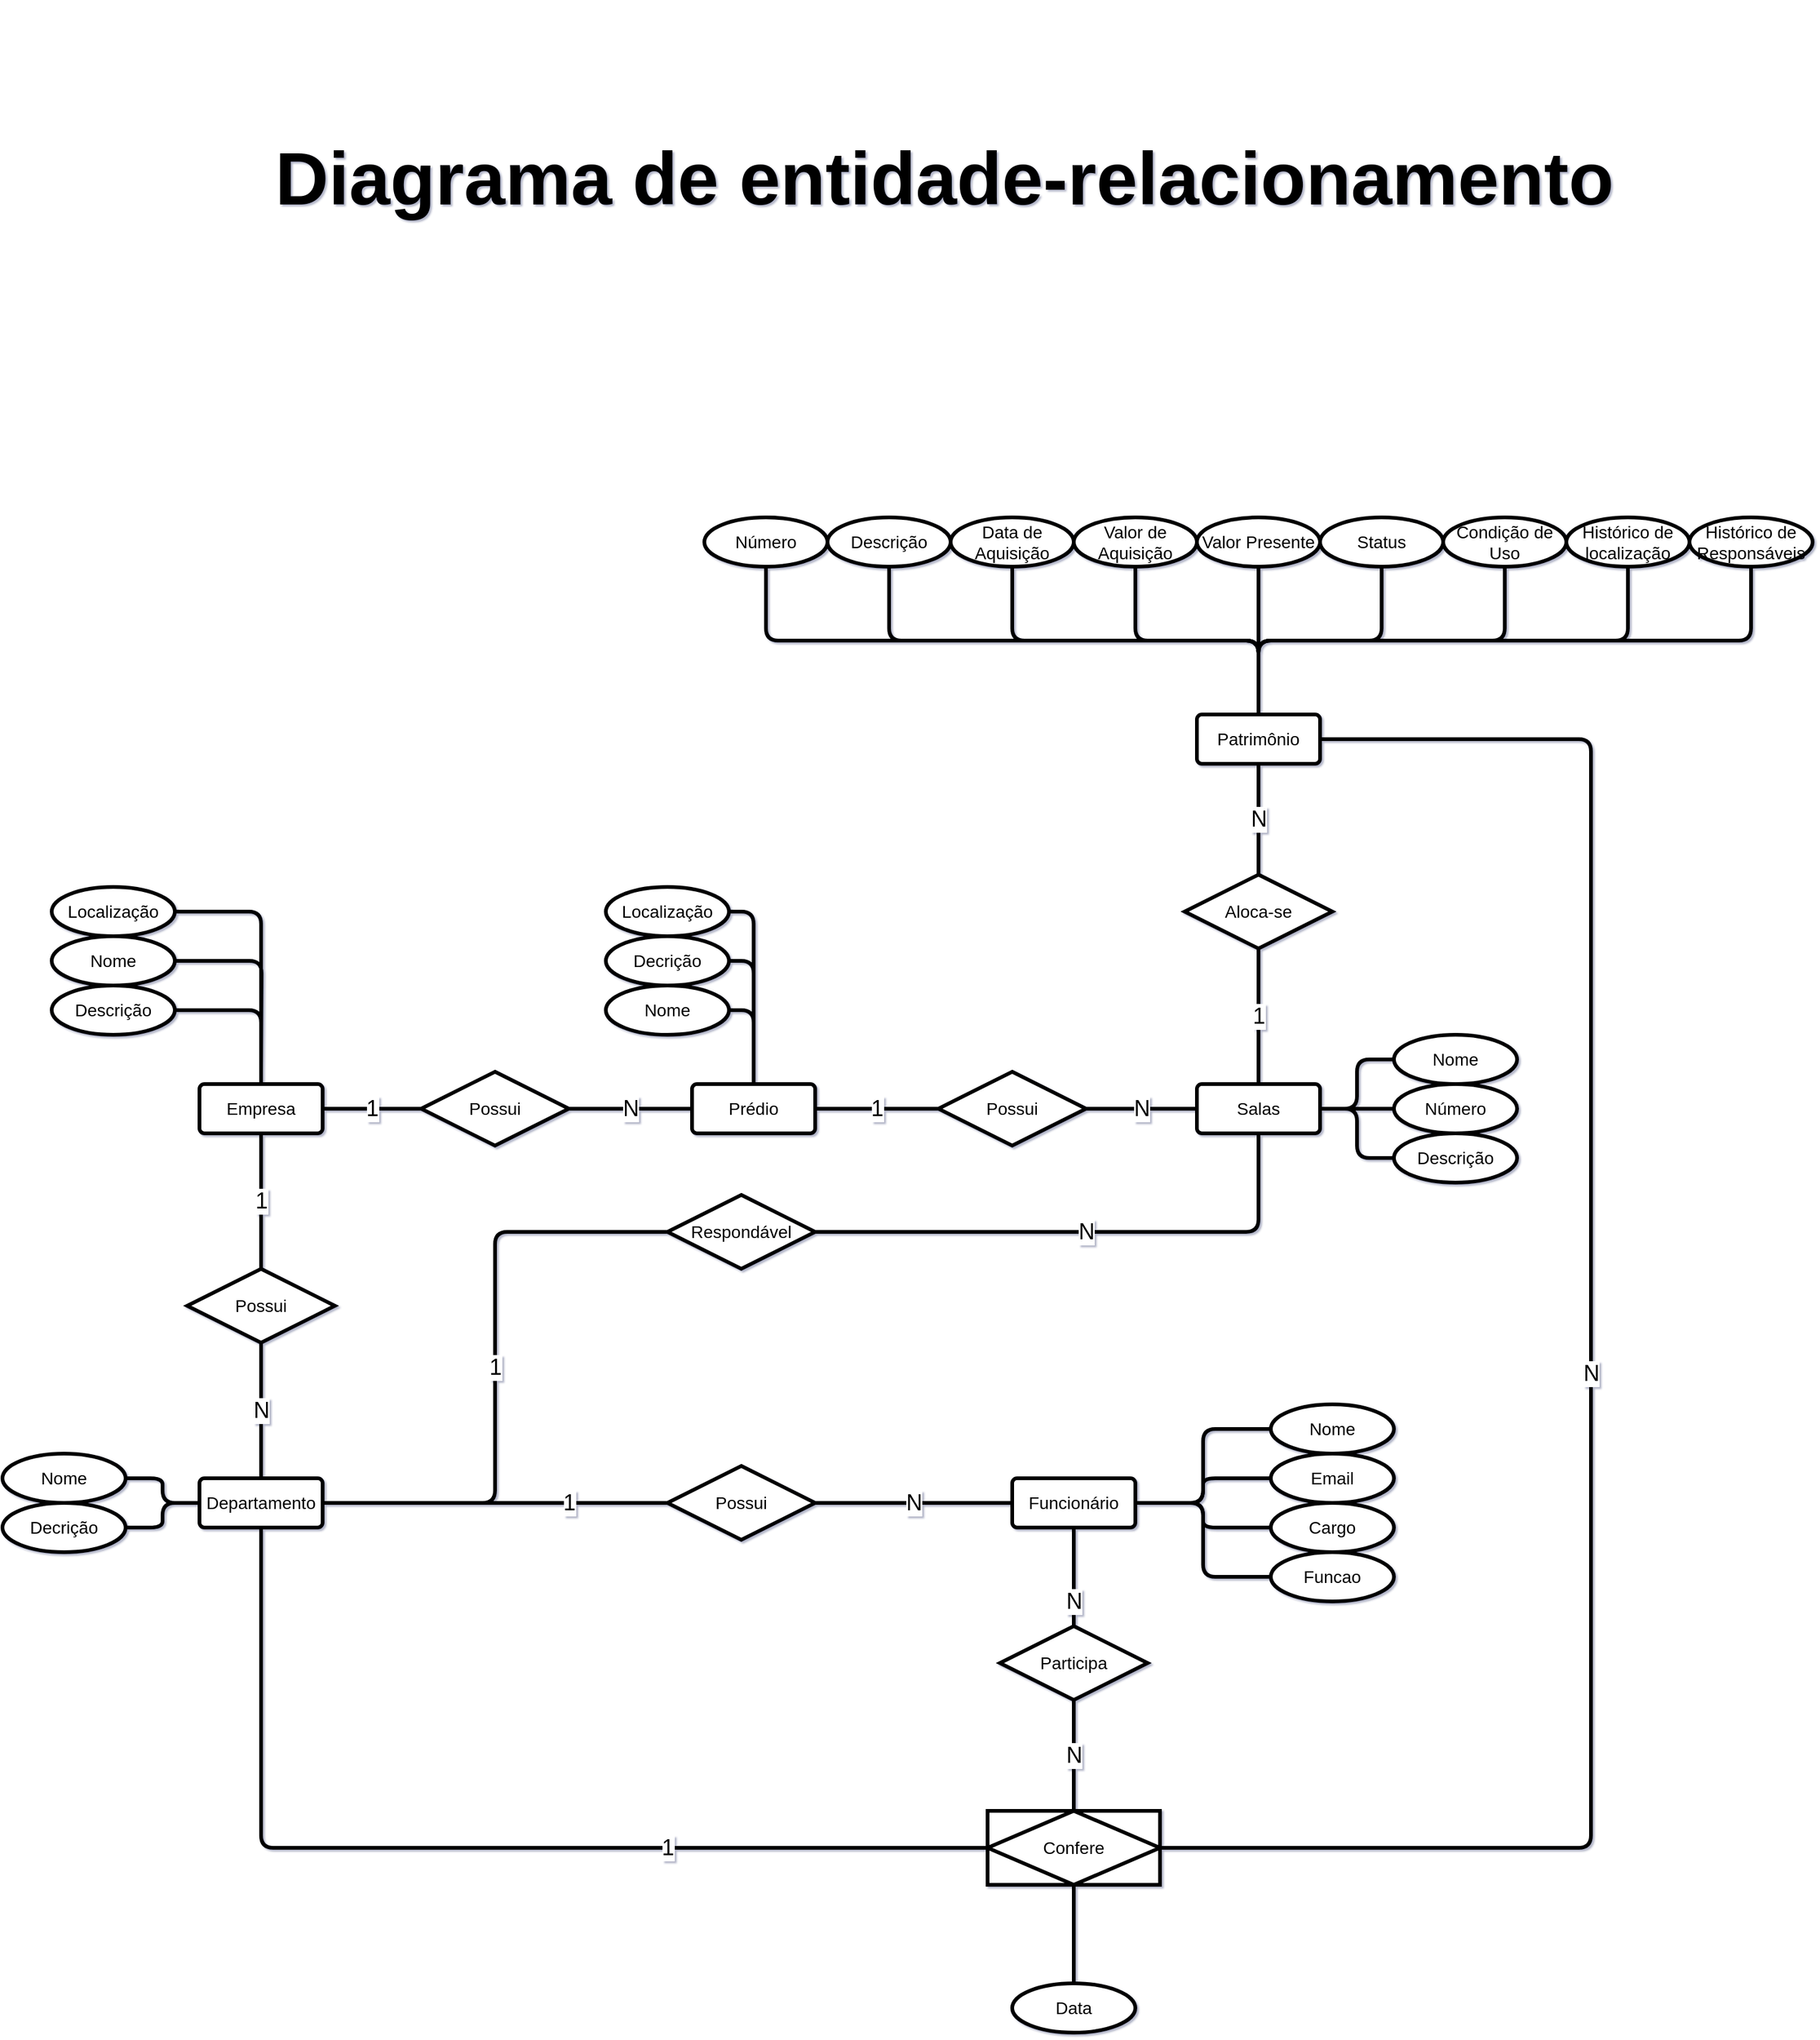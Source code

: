 <mxfile version="24.7.5">
  <diagram name="Page-1" id="T--bDFZihbW74El8pYaS">
    <mxGraphModel dx="3590" dy="2598" grid="1" gridSize="10" guides="1" tooltips="1" connect="1" arrows="1" fold="1" page="0" pageScale="1" pageWidth="850" pageHeight="1100" math="0" shadow="1">
      <root>
        <mxCell id="0" />
        <mxCell id="1" parent="0" />
        <mxCell id="7mthSx3CE8CJNTc02Vdj-50" value="Decrição" style="ellipse;whiteSpace=wrap;html=1;align=center;shadow=0;strokeWidth=3;fontSize=14;" parent="1" vertex="1">
          <mxGeometry x="-410" y="-160" width="100" height="40" as="geometry" />
        </mxCell>
        <mxCell id="7mthSx3CE8CJNTc02Vdj-47" style="edgeStyle=orthogonalEdgeStyle;rounded=1;orthogonalLoop=1;jettySize=auto;html=1;entryX=1;entryY=0.5;entryDx=0;entryDy=0;endArrow=none;endFill=0;curved=0;shadow=0;strokeWidth=3;fontSize=14;" parent="1" source="7mthSx3CE8CJNTc02Vdj-48" target="7mthSx3CE8CJNTc02Vdj-50" edge="1">
          <mxGeometry relative="1" as="geometry" />
        </mxCell>
        <mxCell id="7mthSx3CE8CJNTc02Vdj-65" value="N" style="edgeStyle=orthogonalEdgeStyle;rounded=1;orthogonalLoop=1;jettySize=auto;html=1;entryX=1;entryY=0.5;entryDx=0;entryDy=0;endArrow=none;endFill=0;strokeWidth=3;fontSize=18;shadow=0;curved=0;" parent="1" source="7mthSx3CE8CJNTc02Vdj-48" target="7mthSx3CE8CJNTc02Vdj-63" edge="1">
          <mxGeometry relative="1" as="geometry" />
        </mxCell>
        <mxCell id="7mthSx3CE8CJNTc02Vdj-48" value="Prédio" style="rounded=1;arcSize=10;whiteSpace=wrap;html=1;align=center;shadow=0;strokeWidth=3;fontSize=14;" parent="1" vertex="1">
          <mxGeometry x="-340" y="-40" width="100" height="40" as="geometry" />
        </mxCell>
        <mxCell id="7mthSx3CE8CJNTc02Vdj-46" style="edgeStyle=orthogonalEdgeStyle;rounded=1;orthogonalLoop=1;jettySize=auto;html=1;entryX=1;entryY=0.5;entryDx=0;entryDy=0;endArrow=none;endFill=0;curved=0;shadow=0;strokeWidth=3;fontSize=14;" parent="1" source="7mthSx3CE8CJNTc02Vdj-48" target="7mthSx3CE8CJNTc02Vdj-49" edge="1">
          <mxGeometry relative="1" as="geometry" />
        </mxCell>
        <mxCell id="7mthSx3CE8CJNTc02Vdj-49" value="Nome" style="ellipse;whiteSpace=wrap;html=1;align=center;shadow=0;strokeWidth=3;fontSize=14;" parent="1" vertex="1">
          <mxGeometry x="-410" y="-120" width="100" height="40" as="geometry" />
        </mxCell>
        <mxCell id="7mthSx3CE8CJNTc02Vdj-27" style="edgeStyle=orthogonalEdgeStyle;rounded=1;orthogonalLoop=1;jettySize=auto;html=1;entryX=1;entryY=0.5;entryDx=0;entryDy=0;endArrow=none;endFill=0;curved=0;shadow=0;strokeWidth=3;fontSize=14;" parent="1" source="7mthSx3CE8CJNTc02Vdj-3" target="7mthSx3CE8CJNTc02Vdj-18" edge="1">
          <mxGeometry relative="1" as="geometry" />
        </mxCell>
        <mxCell id="7mthSx3CE8CJNTc02Vdj-28" style="edgeStyle=orthogonalEdgeStyle;rounded=1;orthogonalLoop=1;jettySize=auto;html=1;entryX=1;entryY=0.5;entryDx=0;entryDy=0;endArrow=none;endFill=0;curved=0;shadow=0;strokeWidth=3;fontSize=14;" parent="1" source="7mthSx3CE8CJNTc02Vdj-3" target="7mthSx3CE8CJNTc02Vdj-19" edge="1">
          <mxGeometry relative="1" as="geometry" />
        </mxCell>
        <mxCell id="7mthSx3CE8CJNTc02Vdj-85" value="1" style="edgeStyle=orthogonalEdgeStyle;rounded=1;orthogonalLoop=1;jettySize=auto;html=1;entryX=0;entryY=0.5;entryDx=0;entryDy=0;strokeWidth=3;endArrow=none;endFill=0;fontSize=18;shadow=0;curved=0;" parent="1" source="7mthSx3CE8CJNTc02Vdj-3" target="7mthSx3CE8CJNTc02Vdj-84" edge="1">
          <mxGeometry relative="1" as="geometry">
            <Array as="points">
              <mxPoint x="-500" y="300" />
              <mxPoint x="-500" y="80" />
            </Array>
          </mxGeometry>
        </mxCell>
        <mxCell id="7mthSx3CE8CJNTc02Vdj-95" value="1" style="edgeStyle=orthogonalEdgeStyle;rounded=1;orthogonalLoop=1;jettySize=auto;html=1;entryX=0;entryY=0.5;entryDx=0;entryDy=0;strokeWidth=3;endArrow=none;endFill=0;exitX=0.5;exitY=1;exitDx=0;exitDy=0;fontSize=18;shadow=0;curved=0;" parent="1" source="7mthSx3CE8CJNTc02Vdj-3" target="7mthSx3CE8CJNTc02Vdj-104" edge="1">
          <mxGeometry x="0.389" relative="1" as="geometry">
            <mxPoint x="-1" as="offset" />
          </mxGeometry>
        </mxCell>
        <mxCell id="7mthSx3CE8CJNTc02Vdj-3" value="Departamento" style="rounded=1;arcSize=10;whiteSpace=wrap;html=1;align=center;shadow=0;strokeWidth=3;container=0;fontSize=14;" parent="1" vertex="1">
          <mxGeometry x="-740" y="280" width="100" height="40" as="geometry" />
        </mxCell>
        <mxCell id="7mthSx3CE8CJNTc02Vdj-18" value="Nome" style="ellipse;whiteSpace=wrap;html=1;align=center;shadow=0;strokeWidth=3;container=0;fontSize=14;" parent="1" vertex="1">
          <mxGeometry x="-900" y="260" width="100" height="40" as="geometry" />
        </mxCell>
        <mxCell id="7mthSx3CE8CJNTc02Vdj-19" value="Decrição" style="ellipse;whiteSpace=wrap;html=1;align=center;shadow=0;strokeWidth=3;container=0;fontSize=14;" parent="1" vertex="1">
          <mxGeometry x="-900" y="300" width="100" height="40" as="geometry" />
        </mxCell>
        <mxCell id="SAccm9rSHpC1ZqSbtUUq-11" style="edgeStyle=orthogonalEdgeStyle;rounded=1;orthogonalLoop=1;jettySize=auto;html=1;entryX=0.5;entryY=1;entryDx=0;entryDy=0;exitX=0.5;exitY=0;exitDx=0;exitDy=0;endArrow=none;endFill=0;curved=0;strokeWidth=3;shadow=0;" edge="1" parent="1" source="7mthSx3CE8CJNTc02Vdj-5" target="SAccm9rSHpC1ZqSbtUUq-8">
          <mxGeometry relative="1" as="geometry" />
        </mxCell>
        <mxCell id="SAccm9rSHpC1ZqSbtUUq-12" style="edgeStyle=orthogonalEdgeStyle;rounded=1;orthogonalLoop=1;jettySize=auto;html=1;entryX=0.5;entryY=1;entryDx=0;entryDy=0;exitX=0.5;exitY=0;exitDx=0;exitDy=0;endArrow=none;endFill=0;curved=0;strokeWidth=3;shadow=0;" edge="1" parent="1" source="7mthSx3CE8CJNTc02Vdj-5" target="SAccm9rSHpC1ZqSbtUUq-7">
          <mxGeometry relative="1" as="geometry" />
        </mxCell>
        <mxCell id="SAccm9rSHpC1ZqSbtUUq-13" style="edgeStyle=orthogonalEdgeStyle;rounded=1;orthogonalLoop=1;jettySize=auto;html=1;entryX=0.5;entryY=1;entryDx=0;entryDy=0;exitX=0.5;exitY=0;exitDx=0;exitDy=0;endArrow=none;endFill=0;curved=0;strokeWidth=3;shadow=0;" edge="1" parent="1" source="7mthSx3CE8CJNTc02Vdj-5" target="SAccm9rSHpC1ZqSbtUUq-9">
          <mxGeometry relative="1" as="geometry" />
        </mxCell>
        <mxCell id="SAccm9rSHpC1ZqSbtUUq-14" style="edgeStyle=orthogonalEdgeStyle;rounded=1;orthogonalLoop=1;jettySize=auto;html=1;entryX=0.5;entryY=1;entryDx=0;entryDy=0;endArrow=none;endFill=0;curved=0;strokeWidth=3;shadow=0;" edge="1" parent="1" source="7mthSx3CE8CJNTc02Vdj-5" target="SAccm9rSHpC1ZqSbtUUq-1">
          <mxGeometry relative="1" as="geometry" />
        </mxCell>
        <mxCell id="SAccm9rSHpC1ZqSbtUUq-15" style="edgeStyle=orthogonalEdgeStyle;rounded=1;orthogonalLoop=1;jettySize=auto;html=1;entryX=0.5;entryY=1;entryDx=0;entryDy=0;endArrow=none;endFill=0;curved=0;strokeWidth=3;shadow=0;" edge="1" parent="1" source="7mthSx3CE8CJNTc02Vdj-5" target="SAccm9rSHpC1ZqSbtUUq-2">
          <mxGeometry relative="1" as="geometry" />
        </mxCell>
        <mxCell id="SAccm9rSHpC1ZqSbtUUq-16" style="edgeStyle=orthogonalEdgeStyle;rounded=1;orthogonalLoop=1;jettySize=auto;html=1;entryX=0.5;entryY=1;entryDx=0;entryDy=0;endArrow=none;endFill=0;curved=0;strokeWidth=3;shadow=0;" edge="1" parent="1" source="7mthSx3CE8CJNTc02Vdj-5" target="SAccm9rSHpC1ZqSbtUUq-3">
          <mxGeometry relative="1" as="geometry" />
        </mxCell>
        <mxCell id="SAccm9rSHpC1ZqSbtUUq-17" style="edgeStyle=orthogonalEdgeStyle;rounded=1;orthogonalLoop=1;jettySize=auto;html=1;entryX=0.5;entryY=1;entryDx=0;entryDy=0;exitX=0.5;exitY=0;exitDx=0;exitDy=0;endArrow=none;endFill=0;curved=0;strokeWidth=3;shadow=0;" edge="1" parent="1" source="7mthSx3CE8CJNTc02Vdj-5" target="SAccm9rSHpC1ZqSbtUUq-4">
          <mxGeometry relative="1" as="geometry">
            <mxPoint x="120" y="-350" as="sourcePoint" />
            <Array as="points">
              <mxPoint x="120" y="-400" />
              <mxPoint x="320" y="-400" />
            </Array>
          </mxGeometry>
        </mxCell>
        <mxCell id="SAccm9rSHpC1ZqSbtUUq-18" style="edgeStyle=orthogonalEdgeStyle;rounded=1;orthogonalLoop=1;jettySize=auto;html=1;entryX=0.5;entryY=1;entryDx=0;entryDy=0;exitX=0.5;exitY=0;exitDx=0;exitDy=0;endArrow=none;endFill=0;curved=0;strokeWidth=3;shadow=0;" edge="1" parent="1" source="7mthSx3CE8CJNTc02Vdj-5" target="SAccm9rSHpC1ZqSbtUUq-5">
          <mxGeometry relative="1" as="geometry" />
        </mxCell>
        <mxCell id="SAccm9rSHpC1ZqSbtUUq-19" style="edgeStyle=orthogonalEdgeStyle;rounded=1;orthogonalLoop=1;jettySize=auto;html=1;entryX=0.5;entryY=1;entryDx=0;entryDy=0;exitX=0.5;exitY=0;exitDx=0;exitDy=0;endArrow=none;endFill=0;curved=0;strokeWidth=3;shadow=0;" edge="1" parent="1" source="7mthSx3CE8CJNTc02Vdj-5" target="SAccm9rSHpC1ZqSbtUUq-6">
          <mxGeometry relative="1" as="geometry">
            <Array as="points">
              <mxPoint x="120" y="-400" />
              <mxPoint x="520" y="-400" />
            </Array>
          </mxGeometry>
        </mxCell>
        <mxCell id="7mthSx3CE8CJNTc02Vdj-5" value="Patrimônio" style="rounded=1;arcSize=10;whiteSpace=wrap;html=1;align=center;shadow=0;strokeWidth=3;container=0;fontSize=14;" parent="1" vertex="1">
          <mxGeometry x="70" y="-340" width="100" height="40" as="geometry" />
        </mxCell>
        <mxCell id="7mthSx3CE8CJNTc02Vdj-34" style="edgeStyle=orthogonalEdgeStyle;rounded=1;orthogonalLoop=1;jettySize=auto;html=1;endArrow=none;endFill=0;curved=0;shadow=0;strokeWidth=3;fontSize=14;entryX=0.5;entryY=1;entryDx=0;entryDy=0;" parent="1" source="7mthSx3CE8CJNTc02Vdj-26" target="7mthSx3CE8CJNTc02Vdj-104" edge="1">
          <mxGeometry relative="1" as="geometry" />
        </mxCell>
        <mxCell id="7mthSx3CE8CJNTc02Vdj-26" value="&lt;div style=&quot;font-size: 14px;&quot;&gt;Data&lt;/div&gt;" style="ellipse;whiteSpace=wrap;html=1;align=center;shadow=0;strokeWidth=3;container=0;fontSize=14;" parent="1" vertex="1">
          <mxGeometry x="-80" y="690" width="100" height="40" as="geometry" />
        </mxCell>
        <mxCell id="7mthSx3CE8CJNTc02Vdj-29" style="edgeStyle=orthogonalEdgeStyle;rounded=1;orthogonalLoop=1;jettySize=auto;html=1;entryX=0;entryY=0.5;entryDx=0;entryDy=0;endArrow=none;endFill=0;curved=0;shadow=0;strokeWidth=3;fontSize=14;" parent="1" source="7mthSx3CE8CJNTc02Vdj-4" target="7mthSx3CE8CJNTc02Vdj-22" edge="1">
          <mxGeometry relative="1" as="geometry" />
        </mxCell>
        <mxCell id="7mthSx3CE8CJNTc02Vdj-30" style="edgeStyle=orthogonalEdgeStyle;rounded=1;orthogonalLoop=1;jettySize=auto;html=1;entryX=0;entryY=0.5;entryDx=0;entryDy=0;endArrow=none;endFill=0;curved=0;shadow=0;strokeWidth=3;fontSize=14;" parent="1" source="7mthSx3CE8CJNTc02Vdj-4" target="7mthSx3CE8CJNTc02Vdj-23" edge="1">
          <mxGeometry relative="1" as="geometry" />
        </mxCell>
        <mxCell id="7mthSx3CE8CJNTc02Vdj-31" style="edgeStyle=orthogonalEdgeStyle;rounded=1;orthogonalLoop=1;jettySize=auto;html=1;entryX=0;entryY=0.5;entryDx=0;entryDy=0;endArrow=none;endFill=0;curved=0;shadow=0;strokeWidth=3;fontSize=14;" parent="1" source="7mthSx3CE8CJNTc02Vdj-4" target="7mthSx3CE8CJNTc02Vdj-24" edge="1">
          <mxGeometry relative="1" as="geometry" />
        </mxCell>
        <mxCell id="7mthSx3CE8CJNTc02Vdj-32" style="edgeStyle=orthogonalEdgeStyle;rounded=1;orthogonalLoop=1;jettySize=auto;html=1;entryX=0;entryY=0.5;entryDx=0;entryDy=0;endArrow=none;endFill=0;curved=0;shadow=0;strokeWidth=3;fontSize=14;" parent="1" source="7mthSx3CE8CJNTc02Vdj-4" target="7mthSx3CE8CJNTc02Vdj-25" edge="1">
          <mxGeometry relative="1" as="geometry" />
        </mxCell>
        <mxCell id="7mthSx3CE8CJNTc02Vdj-102" value="N" style="edgeStyle=orthogonalEdgeStyle;rounded=1;orthogonalLoop=1;jettySize=auto;html=1;entryX=0.5;entryY=0;entryDx=0;entryDy=0;endArrow=none;endFill=0;strokeWidth=3;fontSize=18;shadow=0;curved=0;" parent="1" source="7mthSx3CE8CJNTc02Vdj-4" target="7mthSx3CE8CJNTc02Vdj-101" edge="1">
          <mxGeometry relative="1" as="geometry">
            <mxPoint x="-30" y="420" as="targetPoint" />
            <Array as="points">
              <mxPoint x="-30" y="420" />
              <mxPoint x="-30" y="420" />
            </Array>
          </mxGeometry>
        </mxCell>
        <mxCell id="7mthSx3CE8CJNTc02Vdj-4" value="&lt;div style=&quot;font-size: 14px;&quot;&gt;Funcionário&lt;/div&gt;" style="rounded=1;arcSize=10;whiteSpace=wrap;html=1;align=center;shadow=0;strokeWidth=3;container=0;fontSize=14;" parent="1" vertex="1">
          <mxGeometry x="-80" y="280" width="100" height="40" as="geometry" />
        </mxCell>
        <mxCell id="7mthSx3CE8CJNTc02Vdj-22" value="Nome" style="ellipse;whiteSpace=wrap;html=1;align=center;shadow=0;strokeWidth=3;container=0;fontSize=14;" parent="1" vertex="1">
          <mxGeometry x="130" y="220" width="100" height="40" as="geometry" />
        </mxCell>
        <mxCell id="7mthSx3CE8CJNTc02Vdj-23" value="Email" style="ellipse;whiteSpace=wrap;html=1;align=center;shadow=0;strokeWidth=3;container=0;fontSize=14;" parent="1" vertex="1">
          <mxGeometry x="130" y="260" width="100" height="40" as="geometry" />
        </mxCell>
        <mxCell id="7mthSx3CE8CJNTc02Vdj-24" value="Cargo" style="ellipse;whiteSpace=wrap;html=1;align=center;shadow=0;strokeWidth=3;container=0;fontSize=14;" parent="1" vertex="1">
          <mxGeometry x="130" y="300" width="100" height="40" as="geometry" />
        </mxCell>
        <mxCell id="7mthSx3CE8CJNTc02Vdj-25" value="Funcao" style="ellipse;whiteSpace=wrap;html=1;align=center;shadow=0;strokeWidth=3;container=0;fontSize=14;" parent="1" vertex="1">
          <mxGeometry x="130" y="340" width="100" height="40" as="geometry" />
        </mxCell>
        <mxCell id="7mthSx3CE8CJNTc02Vdj-92" value="1" style="edgeStyle=orthogonalEdgeStyle;rounded=1;orthogonalLoop=1;jettySize=auto;html=1;entryX=0.5;entryY=1;entryDx=0;entryDy=0;strokeWidth=3;endArrow=none;endFill=0;fontSize=18;shadow=0;curved=0;" parent="1" source="7mthSx3CE8CJNTc02Vdj-2" target="7mthSx3CE8CJNTc02Vdj-91" edge="1">
          <mxGeometry relative="1" as="geometry" />
        </mxCell>
        <mxCell id="7mthSx3CE8CJNTc02Vdj-2" value="Salas" style="rounded=1;arcSize=10;whiteSpace=wrap;html=1;align=center;shadow=0;strokeWidth=3;container=0;fontSize=14;" parent="1" vertex="1">
          <mxGeometry x="70" y="-40" width="100" height="40" as="geometry" />
        </mxCell>
        <mxCell id="7mthSx3CE8CJNTc02Vdj-14" style="edgeStyle=orthogonalEdgeStyle;rounded=1;orthogonalLoop=1;jettySize=auto;html=1;curved=0;endArrow=none;endFill=0;shadow=0;strokeWidth=3;fontSize=14;" parent="1" source="7mthSx3CE8CJNTc02Vdj-11" target="7mthSx3CE8CJNTc02Vdj-2" edge="1">
          <mxGeometry relative="1" as="geometry" />
        </mxCell>
        <mxCell id="7mthSx3CE8CJNTc02Vdj-11" value="&lt;div style=&quot;font-size: 14px;&quot;&gt;Nome&lt;/div&gt;" style="ellipse;whiteSpace=wrap;html=1;align=center;shadow=0;strokeWidth=3;container=0;fontSize=14;" parent="1" vertex="1">
          <mxGeometry x="230" y="-80" width="100" height="40" as="geometry" />
        </mxCell>
        <mxCell id="7mthSx3CE8CJNTc02Vdj-15" style="edgeStyle=orthogonalEdgeStyle;rounded=1;orthogonalLoop=1;jettySize=auto;html=1;curved=0;endArrow=none;endFill=0;shadow=0;strokeWidth=3;entryX=1;entryY=0.5;entryDx=0;entryDy=0;fontSize=14;" parent="1" source="7mthSx3CE8CJNTc02Vdj-12" target="7mthSx3CE8CJNTc02Vdj-2" edge="1">
          <mxGeometry relative="1" as="geometry">
            <mxPoint x="130" y="80" as="targetPoint" />
          </mxGeometry>
        </mxCell>
        <mxCell id="7mthSx3CE8CJNTc02Vdj-12" value="Número" style="ellipse;whiteSpace=wrap;html=1;align=center;shadow=0;strokeWidth=3;container=0;fontSize=14;" parent="1" vertex="1">
          <mxGeometry x="230" y="-40" width="100" height="40" as="geometry" />
        </mxCell>
        <mxCell id="7mthSx3CE8CJNTc02Vdj-16" style="edgeStyle=orthogonalEdgeStyle;rounded=1;orthogonalLoop=1;jettySize=auto;html=1;entryX=1;entryY=0.5;entryDx=0;entryDy=0;curved=0;endArrow=none;endFill=0;shadow=0;strokeWidth=3;fontSize=14;" parent="1" source="7mthSx3CE8CJNTc02Vdj-13" target="7mthSx3CE8CJNTc02Vdj-2" edge="1">
          <mxGeometry relative="1" as="geometry" />
        </mxCell>
        <mxCell id="7mthSx3CE8CJNTc02Vdj-13" value="Descrição" style="ellipse;whiteSpace=wrap;html=1;align=center;shadow=0;strokeWidth=3;container=0;fontSize=14;" parent="1" vertex="1">
          <mxGeometry x="230" width="100" height="40" as="geometry" />
        </mxCell>
        <mxCell id="7mthSx3CE8CJNTc02Vdj-63" value="Possui" style="shape=rhombus;perimeter=rhombusPerimeter;whiteSpace=wrap;html=1;align=center;shadow=0;strokeWidth=3;fontSize=14;" parent="1" vertex="1">
          <mxGeometry x="-560" y="-50" width="120" height="60" as="geometry" />
        </mxCell>
        <mxCell id="7mthSx3CE8CJNTc02Vdj-64" value="&lt;div style=&quot;font-size: 18px;&quot;&gt;1&lt;/div&gt;" style="edgeStyle=orthogonalEdgeStyle;rounded=1;orthogonalLoop=1;jettySize=auto;html=1;entryX=0;entryY=0.5;entryDx=0;entryDy=0;endArrow=none;endFill=0;strokeWidth=3;fontSize=18;shadow=0;curved=0;" parent="1" source="7mthSx3CE8CJNTc02Vdj-1" target="7mthSx3CE8CJNTc02Vdj-63" edge="1">
          <mxGeometry relative="1" as="geometry" />
        </mxCell>
        <mxCell id="7mthSx3CE8CJNTc02Vdj-69" value="N" style="edgeStyle=orthogonalEdgeStyle;rounded=1;orthogonalLoop=1;jettySize=auto;html=1;entryX=0.5;entryY=1;entryDx=0;entryDy=0;endArrow=none;endFill=0;strokeWidth=3;exitX=0.5;exitY=0;exitDx=0;exitDy=0;fontSize=18;shadow=0;curved=0;" parent="1" source="7mthSx3CE8CJNTc02Vdj-3" target="7mthSx3CE8CJNTc02Vdj-70" edge="1">
          <mxGeometry relative="1" as="geometry">
            <mxPoint x="-330" y="130" as="sourcePoint" />
          </mxGeometry>
        </mxCell>
        <mxCell id="7mthSx3CE8CJNTc02Vdj-70" value="Possui" style="shape=rhombus;perimeter=rhombusPerimeter;whiteSpace=wrap;html=1;align=center;shadow=0;strokeWidth=3;fontSize=14;" parent="1" vertex="1">
          <mxGeometry x="-750" y="110" width="120" height="60" as="geometry" />
        </mxCell>
        <mxCell id="7mthSx3CE8CJNTc02Vdj-71" value="&lt;div style=&quot;font-size: 18px;&quot;&gt;1&lt;/div&gt;" style="edgeStyle=orthogonalEdgeStyle;rounded=1;orthogonalLoop=1;jettySize=auto;html=1;endArrow=none;endFill=0;strokeWidth=3;exitX=0.5;exitY=1;exitDx=0;exitDy=0;entryX=0.5;entryY=0;entryDx=0;entryDy=0;fontSize=18;shadow=0;curved=0;" parent="1" source="7mthSx3CE8CJNTc02Vdj-1" target="7mthSx3CE8CJNTc02Vdj-70" edge="1">
          <mxGeometry relative="1" as="geometry">
            <mxPoint x="-720" y="130" as="sourcePoint" />
            <mxPoint x="-530" y="90" as="targetPoint" />
          </mxGeometry>
        </mxCell>
        <mxCell id="7mthSx3CE8CJNTc02Vdj-81" value="N" style="edgeStyle=orthogonalEdgeStyle;rounded=1;orthogonalLoop=1;jettySize=auto;html=1;entryX=1;entryY=0.5;entryDx=0;entryDy=0;endArrow=none;endFill=0;strokeWidth=3;exitX=0;exitY=0.5;exitDx=0;exitDy=0;fontSize=18;shadow=0;curved=0;" parent="1" source="7mthSx3CE8CJNTc02Vdj-2" target="7mthSx3CE8CJNTc02Vdj-82" edge="1">
          <mxGeometry relative="1" as="geometry">
            <mxPoint x="70" y="-90" as="sourcePoint" />
          </mxGeometry>
        </mxCell>
        <mxCell id="7mthSx3CE8CJNTc02Vdj-82" value="Possui" style="shape=rhombus;perimeter=rhombusPerimeter;whiteSpace=wrap;html=1;align=center;shadow=0;strokeWidth=3;fontSize=14;" parent="1" vertex="1">
          <mxGeometry x="-140" y="-50" width="120" height="60" as="geometry" />
        </mxCell>
        <mxCell id="7mthSx3CE8CJNTc02Vdj-83" value="&lt;div style=&quot;font-size: 18px;&quot;&gt;1&lt;/div&gt;" style="edgeStyle=orthogonalEdgeStyle;rounded=1;orthogonalLoop=1;jettySize=auto;html=1;entryX=0;entryY=0.5;entryDx=0;entryDy=0;endArrow=none;endFill=0;strokeWidth=3;exitX=1;exitY=0.5;exitDx=0;exitDy=0;fontSize=18;shadow=0;curved=0;" parent="1" source="7mthSx3CE8CJNTc02Vdj-48" target="7mthSx3CE8CJNTc02Vdj-82" edge="1">
          <mxGeometry relative="1" as="geometry">
            <mxPoint x="-230" y="-90" as="sourcePoint" />
          </mxGeometry>
        </mxCell>
        <mxCell id="7mthSx3CE8CJNTc02Vdj-1" value="&lt;div style=&quot;font-size: 14px;&quot;&gt;Empresa&lt;/div&gt;" style="rounded=1;arcSize=10;whiteSpace=wrap;html=1;align=center;shadow=0;strokeWidth=3;fontSize=14;" parent="1" vertex="1">
          <mxGeometry x="-740" y="-40" width="100" height="40" as="geometry" />
        </mxCell>
        <mxCell id="7mthSx3CE8CJNTc02Vdj-10" style="edgeStyle=orthogonalEdgeStyle;rounded=1;orthogonalLoop=1;jettySize=auto;html=1;entryX=0.5;entryY=0;entryDx=0;entryDy=0;curved=0;endArrow=none;endFill=0;strokeColor=default;shadow=0;strokeWidth=3;fontSize=14;" parent="1" source="7mthSx3CE8CJNTc02Vdj-7" target="7mthSx3CE8CJNTc02Vdj-1" edge="1">
          <mxGeometry relative="1" as="geometry" />
        </mxCell>
        <mxCell id="7mthSx3CE8CJNTc02Vdj-7" value="&lt;div style=&quot;font-size: 14px;&quot;&gt;Descrição&lt;/div&gt;" style="ellipse;whiteSpace=wrap;html=1;align=center;shadow=0;strokeWidth=3;fontSize=14;" parent="1" vertex="1">
          <mxGeometry x="-860" y="-120" width="100" height="40" as="geometry" />
        </mxCell>
        <mxCell id="7mthSx3CE8CJNTc02Vdj-9" style="edgeStyle=orthogonalEdgeStyle;rounded=1;orthogonalLoop=1;jettySize=auto;html=1;exitX=1;exitY=0.5;exitDx=0;exitDy=0;endArrow=none;endFill=0;curved=0;shadow=0;strokeWidth=3;fontSize=14;" parent="1" source="7mthSx3CE8CJNTc02Vdj-8" edge="1">
          <mxGeometry relative="1" as="geometry">
            <mxPoint x="-690" y="-50" as="targetPoint" />
          </mxGeometry>
        </mxCell>
        <mxCell id="7mthSx3CE8CJNTc02Vdj-8" value="Nome" style="ellipse;whiteSpace=wrap;html=1;align=center;shadow=0;strokeWidth=3;fontSize=14;" parent="1" vertex="1">
          <mxGeometry x="-860" y="-160" width="100" height="40" as="geometry" />
        </mxCell>
        <mxCell id="7mthSx3CE8CJNTc02Vdj-86" value="N" style="edgeStyle=orthogonalEdgeStyle;rounded=1;orthogonalLoop=1;jettySize=auto;html=1;strokeWidth=3;endArrow=none;endFill=0;fontSize=18;shadow=0;curved=0;" parent="1" source="7mthSx3CE8CJNTc02Vdj-84" target="7mthSx3CE8CJNTc02Vdj-2" edge="1">
          <mxGeometry relative="1" as="geometry" />
        </mxCell>
        <mxCell id="7mthSx3CE8CJNTc02Vdj-84" value="Respondável" style="shape=rhombus;perimeter=rhombusPerimeter;whiteSpace=wrap;html=1;align=center;strokeWidth=3;fontSize=14;shadow=0;" parent="1" vertex="1">
          <mxGeometry x="-360" y="50" width="120" height="60" as="geometry" />
        </mxCell>
        <mxCell id="7mthSx3CE8CJNTc02Vdj-88" value="N" style="edgeStyle=orthogonalEdgeStyle;rounded=1;orthogonalLoop=1;jettySize=auto;html=1;entryX=1;entryY=0.5;entryDx=0;entryDy=0;endArrow=none;endFill=0;strokeWidth=3;exitX=0;exitY=0.5;exitDx=0;exitDy=0;fontSize=18;shadow=0;curved=0;" parent="1" source="7mthSx3CE8CJNTc02Vdj-4" target="7mthSx3CE8CJNTc02Vdj-89" edge="1">
          <mxGeometry relative="1" as="geometry">
            <mxPoint x="-70" y="320" as="sourcePoint" />
          </mxGeometry>
        </mxCell>
        <mxCell id="7mthSx3CE8CJNTc02Vdj-89" value="Possui" style="shape=rhombus;perimeter=rhombusPerimeter;whiteSpace=wrap;html=1;align=center;shadow=0;strokeWidth=3;fontSize=14;" parent="1" vertex="1">
          <mxGeometry x="-360" y="270" width="120" height="60" as="geometry" />
        </mxCell>
        <mxCell id="7mthSx3CE8CJNTc02Vdj-90" value="&lt;div style=&quot;font-size: 18px;&quot;&gt;1&lt;/div&gt;" style="edgeStyle=orthogonalEdgeStyle;rounded=1;orthogonalLoop=1;jettySize=auto;html=1;entryX=0;entryY=0.5;entryDx=0;entryDy=0;endArrow=none;endFill=0;strokeWidth=3;exitX=1;exitY=0.5;exitDx=0;exitDy=0;fontSize=18;shadow=0;curved=0;" parent="1" source="7mthSx3CE8CJNTc02Vdj-3" target="7mthSx3CE8CJNTc02Vdj-89" edge="1">
          <mxGeometry x="0.429" relative="1" as="geometry">
            <mxPoint x="-640" y="390" as="sourcePoint" />
            <mxPoint as="offset" />
          </mxGeometry>
        </mxCell>
        <mxCell id="7mthSx3CE8CJNTc02Vdj-93" value="N" style="edgeStyle=orthogonalEdgeStyle;rounded=1;orthogonalLoop=1;jettySize=auto;html=1;exitX=0.5;exitY=0;exitDx=0;exitDy=0;entryX=0.5;entryY=1;entryDx=0;entryDy=0;strokeWidth=3;endArrow=none;endFill=0;fontSize=18;shadow=0;curved=0;" parent="1" source="7mthSx3CE8CJNTc02Vdj-91" target="7mthSx3CE8CJNTc02Vdj-5" edge="1">
          <mxGeometry relative="1" as="geometry" />
        </mxCell>
        <mxCell id="7mthSx3CE8CJNTc02Vdj-91" value="&lt;div style=&quot;font-size: 14px;&quot;&gt;Aloca-se&lt;/div&gt;" style="shape=rhombus;perimeter=rhombusPerimeter;whiteSpace=wrap;html=1;align=center;strokeWidth=3;fontSize=14;shadow=0;" parent="1" vertex="1">
          <mxGeometry x="60" y="-210" width="120" height="60" as="geometry" />
        </mxCell>
        <mxCell id="7mthSx3CE8CJNTc02Vdj-96" value="N" style="edgeStyle=orthogonalEdgeStyle;rounded=1;orthogonalLoop=1;jettySize=auto;html=1;strokeWidth=3;endArrow=none;endFill=0;exitX=1;exitY=0.5;exitDx=0;exitDy=0;fontSize=18;shadow=0;curved=0;entryX=1;entryY=0.5;entryDx=0;entryDy=0;" parent="1" source="7mthSx3CE8CJNTc02Vdj-104" target="7mthSx3CE8CJNTc02Vdj-5" edge="1">
          <mxGeometry relative="1" as="geometry">
            <mxPoint x="400" y="-320" as="targetPoint" />
            <Array as="points">
              <mxPoint x="390" y="580" />
              <mxPoint x="390" y="-320" />
            </Array>
          </mxGeometry>
        </mxCell>
        <mxCell id="7mthSx3CE8CJNTc02Vdj-103" value="N" style="edgeStyle=orthogonalEdgeStyle;rounded=1;orthogonalLoop=1;jettySize=auto;html=1;exitX=0.5;exitY=1;exitDx=0;exitDy=0;endArrow=none;endFill=0;strokeWidth=3;entryX=0.5;entryY=0;entryDx=0;entryDy=0;fontSize=18;shadow=0;curved=0;" parent="1" source="7mthSx3CE8CJNTc02Vdj-101" target="7mthSx3CE8CJNTc02Vdj-104" edge="1">
          <mxGeometry relative="1" as="geometry">
            <mxPoint x="-50" y="540" as="targetPoint" />
            <Array as="points">
              <mxPoint x="-30" y="510" />
              <mxPoint x="-30" y="510" />
            </Array>
          </mxGeometry>
        </mxCell>
        <mxCell id="7mthSx3CE8CJNTc02Vdj-101" value="Participa" style="shape=rhombus;perimeter=rhombusPerimeter;whiteSpace=wrap;html=1;align=center;strokeWidth=3;fontSize=14;shadow=0;" parent="1" vertex="1">
          <mxGeometry x="-90" y="400" width="120" height="60" as="geometry" />
        </mxCell>
        <mxCell id="7mthSx3CE8CJNTc02Vdj-104" value="Confere" style="shape=associativeEntity;whiteSpace=wrap;html=1;align=center;strokeWidth=3;fontSize=14;shadow=0;" parent="1" vertex="1">
          <mxGeometry x="-100" y="550" width="140" height="60" as="geometry" />
        </mxCell>
        <mxCell id="UPPQqZE5-UTuApqP6BNS-2" style="edgeStyle=orthogonalEdgeStyle;rounded=1;orthogonalLoop=1;jettySize=auto;html=1;entryX=0.5;entryY=0;entryDx=0;entryDy=0;shadow=0;strokeWidth=3;curved=0;endArrow=none;endFill=0;" parent="1" source="UPPQqZE5-UTuApqP6BNS-1" target="7mthSx3CE8CJNTc02Vdj-1" edge="1">
          <mxGeometry relative="1" as="geometry" />
        </mxCell>
        <mxCell id="UPPQqZE5-UTuApqP6BNS-1" value="Localização" style="ellipse;whiteSpace=wrap;html=1;align=center;shadow=0;strokeWidth=3;fontSize=14;" parent="1" vertex="1">
          <mxGeometry x="-860" y="-200" width="100" height="40" as="geometry" />
        </mxCell>
        <mxCell id="UPPQqZE5-UTuApqP6BNS-6" value="&lt;div&gt;&lt;font style=&quot;font-size: 60px;&quot;&gt;&lt;b&gt;Diagrama de entidade-relacionamento&lt;/b&gt;&lt;/font&gt;&lt;/div&gt;" style="text;html=1;align=center;verticalAlign=middle;whiteSpace=wrap;rounded=0;strokeWidth=30;shadow=0;" parent="1" vertex="1">
          <mxGeometry x="-830" y="-920" width="1390" height="290" as="geometry" />
        </mxCell>
        <mxCell id="SAccm9rSHpC1ZqSbtUUq-1" value="Valor de Aquisição" style="ellipse;whiteSpace=wrap;html=1;align=center;shadow=0;strokeWidth=3;fontSize=14;gradientColor=none;" vertex="1" parent="1">
          <mxGeometry x="-30" y="-500" width="100" height="40" as="geometry" />
        </mxCell>
        <mxCell id="SAccm9rSHpC1ZqSbtUUq-2" value="Valor Presente" style="ellipse;whiteSpace=wrap;html=1;align=center;shadow=0;strokeWidth=3;fontSize=14;gradientColor=none;" vertex="1" parent="1">
          <mxGeometry x="70" y="-500" width="100" height="40" as="geometry" />
        </mxCell>
        <mxCell id="SAccm9rSHpC1ZqSbtUUq-3" value="Status" style="ellipse;whiteSpace=wrap;html=1;align=center;shadow=0;strokeWidth=3;fontSize=14;gradientColor=none;" vertex="1" parent="1">
          <mxGeometry x="170" y="-500" width="100" height="40" as="geometry" />
        </mxCell>
        <mxCell id="SAccm9rSHpC1ZqSbtUUq-4" value="Condição de Uso" style="ellipse;whiteSpace=wrap;html=1;align=center;shadow=0;strokeWidth=3;fontSize=14;gradientColor=none;" vertex="1" parent="1">
          <mxGeometry x="270" y="-500" width="100" height="40" as="geometry" />
        </mxCell>
        <mxCell id="SAccm9rSHpC1ZqSbtUUq-5" value="Histórico de localização" style="ellipse;whiteSpace=wrap;html=1;align=center;shadow=0;strokeWidth=3;fontSize=14;gradientColor=none;" vertex="1" parent="1">
          <mxGeometry x="370" y="-500" width="100" height="40" as="geometry" />
        </mxCell>
        <mxCell id="SAccm9rSHpC1ZqSbtUUq-6" value="Histórico de Responsáveis" style="ellipse;whiteSpace=wrap;html=1;align=center;shadow=0;strokeWidth=3;fontSize=14;gradientColor=none;" vertex="1" parent="1">
          <mxGeometry x="470" y="-500" width="100" height="40" as="geometry" />
        </mxCell>
        <mxCell id="SAccm9rSHpC1ZqSbtUUq-7" value="Descrição" style="ellipse;whiteSpace=wrap;html=1;align=center;shadow=0;strokeWidth=3;fontSize=14;gradientColor=none;" vertex="1" parent="1">
          <mxGeometry x="-230" y="-500" width="100" height="40" as="geometry" />
        </mxCell>
        <mxCell id="SAccm9rSHpC1ZqSbtUUq-8" value="Número" style="ellipse;whiteSpace=wrap;html=1;align=center;shadow=0;strokeWidth=3;fontSize=14;gradientColor=none;" vertex="1" parent="1">
          <mxGeometry x="-330" y="-500" width="100" height="40" as="geometry" />
        </mxCell>
        <mxCell id="SAccm9rSHpC1ZqSbtUUq-9" value="Data de Aquisição" style="ellipse;whiteSpace=wrap;html=1;align=center;shadow=0;strokeWidth=3;fontSize=14;gradientColor=none;" vertex="1" parent="1">
          <mxGeometry x="-130" y="-500" width="100" height="40" as="geometry" />
        </mxCell>
        <mxCell id="SAccm9rSHpC1ZqSbtUUq-21" style="edgeStyle=orthogonalEdgeStyle;rounded=1;orthogonalLoop=1;jettySize=auto;html=1;entryX=0.5;entryY=0;entryDx=0;entryDy=0;exitX=1;exitY=0.5;exitDx=0;exitDy=0;curved=0;strokeWidth=3;endArrow=none;endFill=0;shadow=0;" edge="1" parent="1" source="SAccm9rSHpC1ZqSbtUUq-20" target="7mthSx3CE8CJNTc02Vdj-48">
          <mxGeometry relative="1" as="geometry" />
        </mxCell>
        <mxCell id="SAccm9rSHpC1ZqSbtUUq-20" value="Localização" style="ellipse;whiteSpace=wrap;html=1;align=center;shadow=0;strokeWidth=3;fontSize=14;" vertex="1" parent="1">
          <mxGeometry x="-410" y="-200" width="100" height="40" as="geometry" />
        </mxCell>
      </root>
    </mxGraphModel>
  </diagram>
</mxfile>
